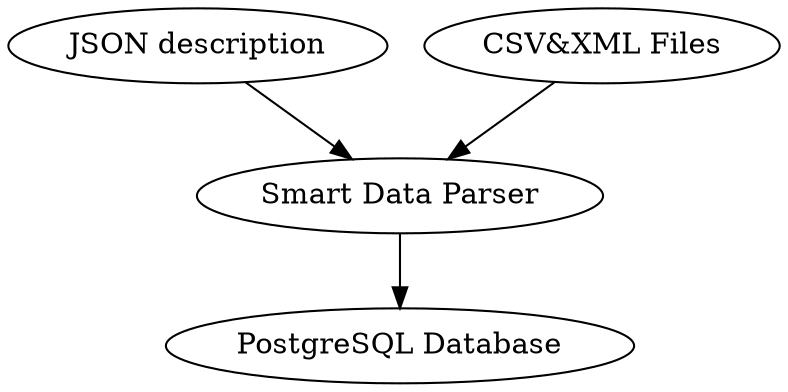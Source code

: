 digraph schema_1{
	A[label="PostgreSQL Database"]
	B[label="Smart Data Parser"]
	C[label="JSON description"]
	D[label="CSV&XML Files"]
	D -> B -> A
	C -> B
}
